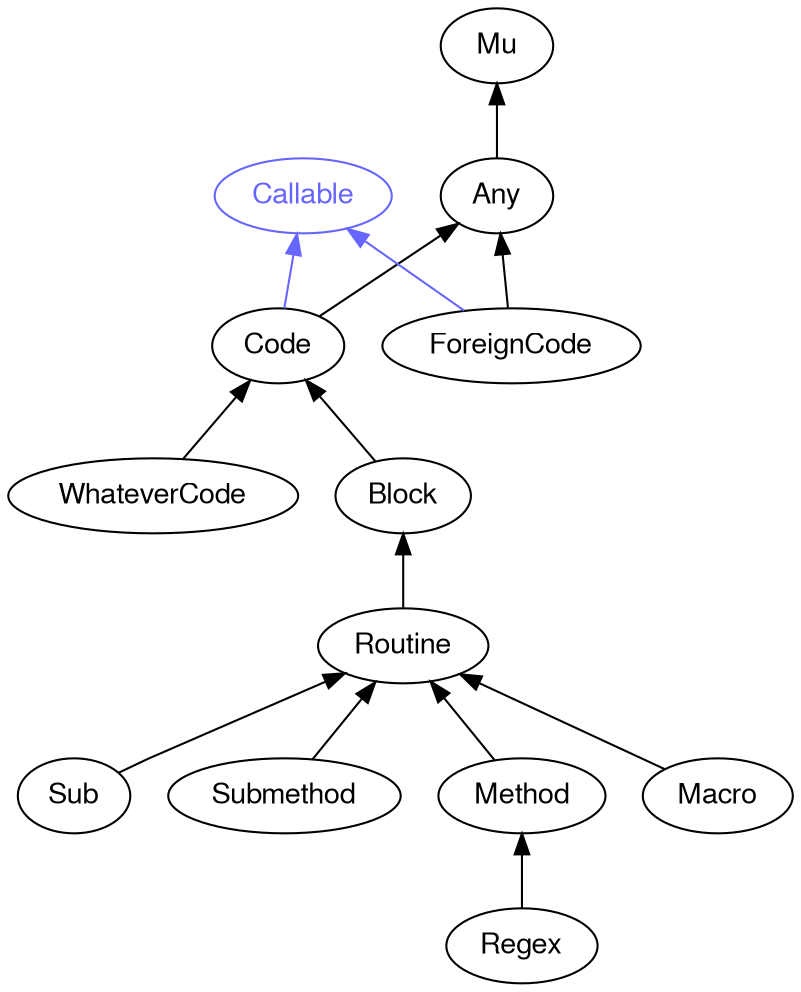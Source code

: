 digraph "perl6-type-graph" {
    rankdir=BT;
    splines=polyline;
    overlap=false; 
    // Types
    "Callable" [color="#6666FF", fontcolor="#6666FF", href="/type/Callable", fontname="FreeSans"];
    "Mu" [color="#000000", fontcolor="#000000", href="/type/Mu", fontname="FreeSans"];
    "Any" [color="#000000", fontcolor="#000000", href="/type/Any", fontname="FreeSans"];
    "Code" [color="#000000", fontcolor="#000000", href="/type/Code", fontname="FreeSans"];
    "ForeignCode" [color="#000000", fontcolor="#000000", href="/type/ForeignCode", fontname="FreeSans"];
    "WhateverCode" [color="#000000", fontcolor="#000000", href="/type/WhateverCode", fontname="FreeSans"];
    "Block" [color="#000000", fontcolor="#000000", href="/type/Block", fontname="FreeSans"];
    "Routine" [color="#000000", fontcolor="#000000", href="/type/Routine", fontname="FreeSans"];
    "Sub" [color="#000000", fontcolor="#000000", href="/type/Sub", fontname="FreeSans"];
    "Submethod" [color="#000000", fontcolor="#000000", href="/type/Submethod", fontname="FreeSans"];
    "Method" [color="#000000", fontcolor="#000000", href="/type/Method", fontname="FreeSans"];
    "Macro" [color="#000000", fontcolor="#000000", href="/type/Macro", fontname="FreeSans"];
    "Regex" [color="#000000", fontcolor="#000000", href="/type/Regex", fontname="FreeSans"];

    // Superclasses
    "Any" -> "Mu" [color="#000000"];
    "Code" -> "Any" [color="#000000"];
    "ForeignCode" -> "Any" [color="#000000"];
    "WhateverCode" -> "Code" [color="#000000"];
    "Block" -> "Code" [color="#000000"];
    "Routine" -> "Block" [color="#000000"];
    "Sub" -> "Routine" [color="#000000"];
    "Submethod" -> "Routine" [color="#000000"];
    "Method" -> "Routine" [color="#000000"];
    "Macro" -> "Routine" [color="#000000"];
    "Regex" -> "Method" [color="#000000"];

    // Roles
    "Code" -> "Callable" [color="#6666FF"];
    "ForeignCode" -> "Callable" [color="#6666FF"];
}
